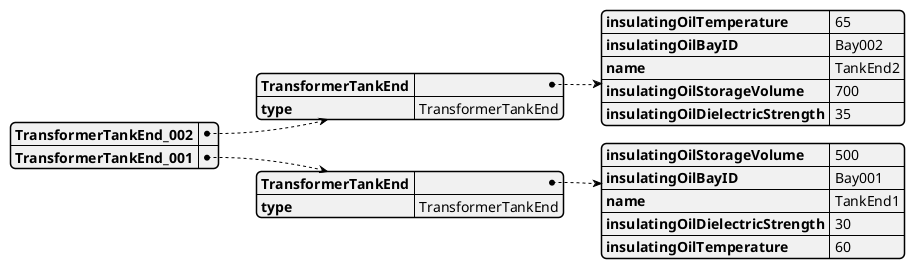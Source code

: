 @startjson
{
  "TransformerTankEnd_002": {
    "TransformerTankEnd": {
      "insulatingOilTemperature": "65",
      "insulatingOilBayID": "Bay002",
      "name": "TankEnd2",
      "insulatingOilStorageVolume": "700",
      "insulatingOilDielectricStrength": "35"
    },
    "type": "TransformerTankEnd"
  },
  "TransformerTankEnd_001": {
    "TransformerTankEnd": {
      "insulatingOilStorageVolume": "500",
      "insulatingOilBayID": "Bay001",
      "name": "TankEnd1",
      "insulatingOilDielectricStrength": "30",
      "insulatingOilTemperature": "60"
    },
    "type": "TransformerTankEnd"
  }
}
@endjson
